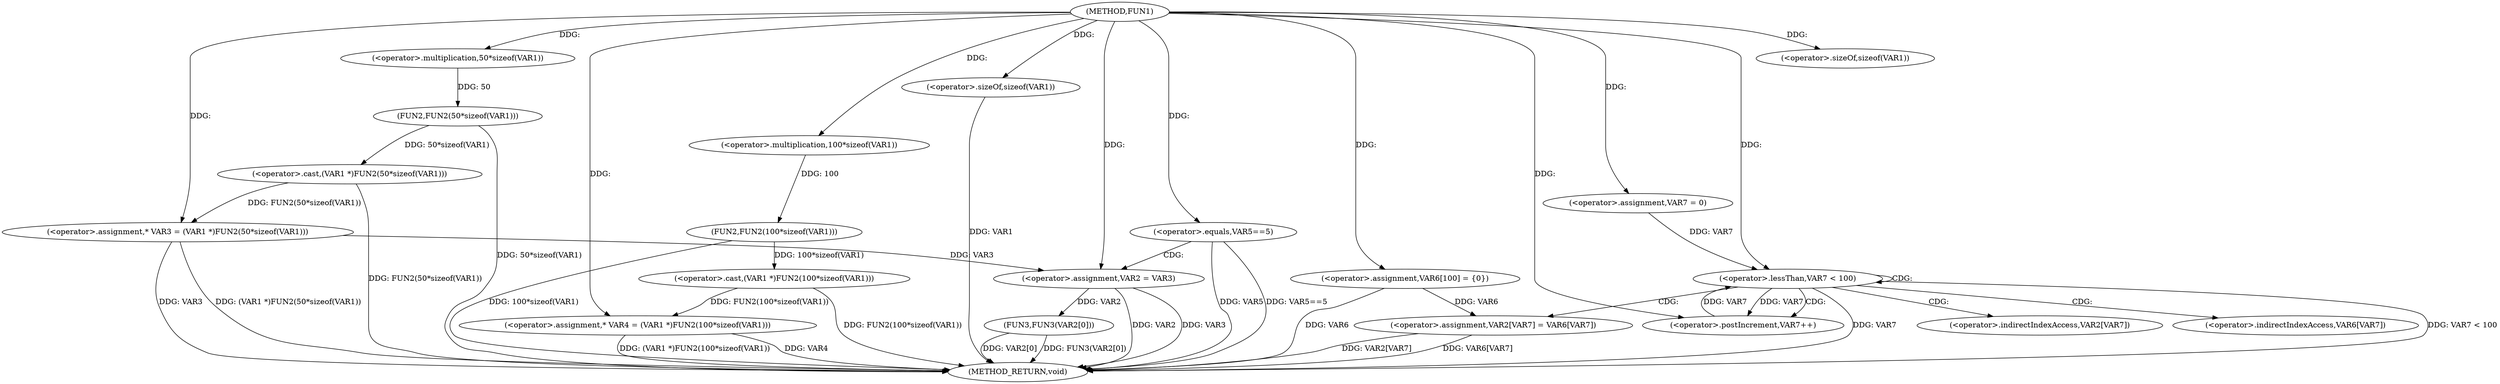digraph FUN1 {  
"1000100" [label = "(METHOD,FUN1)" ]
"1000158" [label = "(METHOD_RETURN,void)" ]
"1000104" [label = "(<operator>.assignment,* VAR3 = (VAR1 *)FUN2(50*sizeof(VAR1)))" ]
"1000106" [label = "(<operator>.cast,(VAR1 *)FUN2(50*sizeof(VAR1)))" ]
"1000108" [label = "(FUN2,FUN2(50*sizeof(VAR1)))" ]
"1000109" [label = "(<operator>.multiplication,50*sizeof(VAR1))" ]
"1000111" [label = "(<operator>.sizeOf,sizeof(VAR1))" ]
"1000114" [label = "(<operator>.assignment,* VAR4 = (VAR1 *)FUN2(100*sizeof(VAR1)))" ]
"1000116" [label = "(<operator>.cast,(VAR1 *)FUN2(100*sizeof(VAR1)))" ]
"1000118" [label = "(FUN2,FUN2(100*sizeof(VAR1)))" ]
"1000119" [label = "(<operator>.multiplication,100*sizeof(VAR1))" ]
"1000121" [label = "(<operator>.sizeOf,sizeof(VAR1))" ]
"1000124" [label = "(<operator>.equals,VAR5==5)" ]
"1000128" [label = "(<operator>.assignment,VAR2 = VAR3)" ]
"1000133" [label = "(<operator>.assignment,VAR6[100] = {0})" ]
"1000138" [label = "(<operator>.assignment,VAR7 = 0)" ]
"1000141" [label = "(<operator>.lessThan,VAR7 < 100)" ]
"1000144" [label = "(<operator>.postIncrement,VAR7++)" ]
"1000147" [label = "(<operator>.assignment,VAR2[VAR7] = VAR6[VAR7])" ]
"1000154" [label = "(FUN3,FUN3(VAR2[0]))" ]
"1000148" [label = "(<operator>.indirectIndexAccess,VAR2[VAR7])" ]
"1000151" [label = "(<operator>.indirectIndexAccess,VAR6[VAR7])" ]
  "1000128" -> "1000158"  [ label = "DDG: VAR3"] 
  "1000141" -> "1000158"  [ label = "DDG: VAR7"] 
  "1000124" -> "1000158"  [ label = "DDG: VAR5"] 
  "1000106" -> "1000158"  [ label = "DDG: FUN2(50*sizeof(VAR1))"] 
  "1000147" -> "1000158"  [ label = "DDG: VAR6[VAR7]"] 
  "1000104" -> "1000158"  [ label = "DDG: VAR3"] 
  "1000141" -> "1000158"  [ label = "DDG: VAR7 < 100"] 
  "1000147" -> "1000158"  [ label = "DDG: VAR2[VAR7]"] 
  "1000116" -> "1000158"  [ label = "DDG: FUN2(100*sizeof(VAR1))"] 
  "1000154" -> "1000158"  [ label = "DDG: FUN3(VAR2[0])"] 
  "1000121" -> "1000158"  [ label = "DDG: VAR1"] 
  "1000118" -> "1000158"  [ label = "DDG: 100*sizeof(VAR1)"] 
  "1000124" -> "1000158"  [ label = "DDG: VAR5==5"] 
  "1000128" -> "1000158"  [ label = "DDG: VAR2"] 
  "1000154" -> "1000158"  [ label = "DDG: VAR2[0]"] 
  "1000133" -> "1000158"  [ label = "DDG: VAR6"] 
  "1000114" -> "1000158"  [ label = "DDG: VAR4"] 
  "1000114" -> "1000158"  [ label = "DDG: (VAR1 *)FUN2(100*sizeof(VAR1))"] 
  "1000104" -> "1000158"  [ label = "DDG: (VAR1 *)FUN2(50*sizeof(VAR1))"] 
  "1000108" -> "1000158"  [ label = "DDG: 50*sizeof(VAR1)"] 
  "1000106" -> "1000104"  [ label = "DDG: FUN2(50*sizeof(VAR1))"] 
  "1000100" -> "1000104"  [ label = "DDG: "] 
  "1000108" -> "1000106"  [ label = "DDG: 50*sizeof(VAR1)"] 
  "1000109" -> "1000108"  [ label = "DDG: 50"] 
  "1000100" -> "1000109"  [ label = "DDG: "] 
  "1000100" -> "1000111"  [ label = "DDG: "] 
  "1000116" -> "1000114"  [ label = "DDG: FUN2(100*sizeof(VAR1))"] 
  "1000100" -> "1000114"  [ label = "DDG: "] 
  "1000118" -> "1000116"  [ label = "DDG: 100*sizeof(VAR1)"] 
  "1000119" -> "1000118"  [ label = "DDG: 100"] 
  "1000100" -> "1000119"  [ label = "DDG: "] 
  "1000100" -> "1000121"  [ label = "DDG: "] 
  "1000100" -> "1000124"  [ label = "DDG: "] 
  "1000104" -> "1000128"  [ label = "DDG: VAR3"] 
  "1000100" -> "1000128"  [ label = "DDG: "] 
  "1000100" -> "1000133"  [ label = "DDG: "] 
  "1000100" -> "1000138"  [ label = "DDG: "] 
  "1000138" -> "1000141"  [ label = "DDG: VAR7"] 
  "1000144" -> "1000141"  [ label = "DDG: VAR7"] 
  "1000100" -> "1000141"  [ label = "DDG: "] 
  "1000141" -> "1000144"  [ label = "DDG: VAR7"] 
  "1000100" -> "1000144"  [ label = "DDG: "] 
  "1000133" -> "1000147"  [ label = "DDG: VAR6"] 
  "1000128" -> "1000154"  [ label = "DDG: VAR2"] 
  "1000124" -> "1000128"  [ label = "CDG: "] 
  "1000141" -> "1000141"  [ label = "CDG: "] 
  "1000141" -> "1000147"  [ label = "CDG: "] 
  "1000141" -> "1000151"  [ label = "CDG: "] 
  "1000141" -> "1000148"  [ label = "CDG: "] 
  "1000141" -> "1000144"  [ label = "CDG: "] 
}
